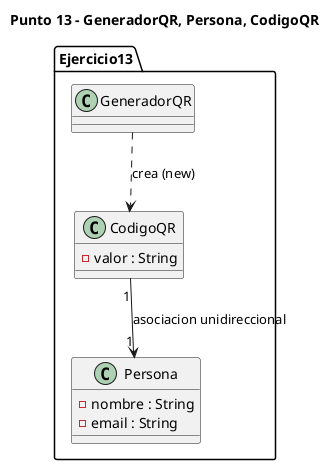@startuml TP5_Punto_13
title Punto 13 - GeneradorQR, Persona, CodigoQR

package Ejercicio13 {
  class CodigoQR {
    -valor : String
  }

  class Persona {
    -nombre : String
    -email : String
  }

  class GeneradorQR

  CodigoQR "1" --> "1" Persona : asociacion unidireccional
  GeneradorQR ..> CodigoQR : crea (new)
}
@enduml
